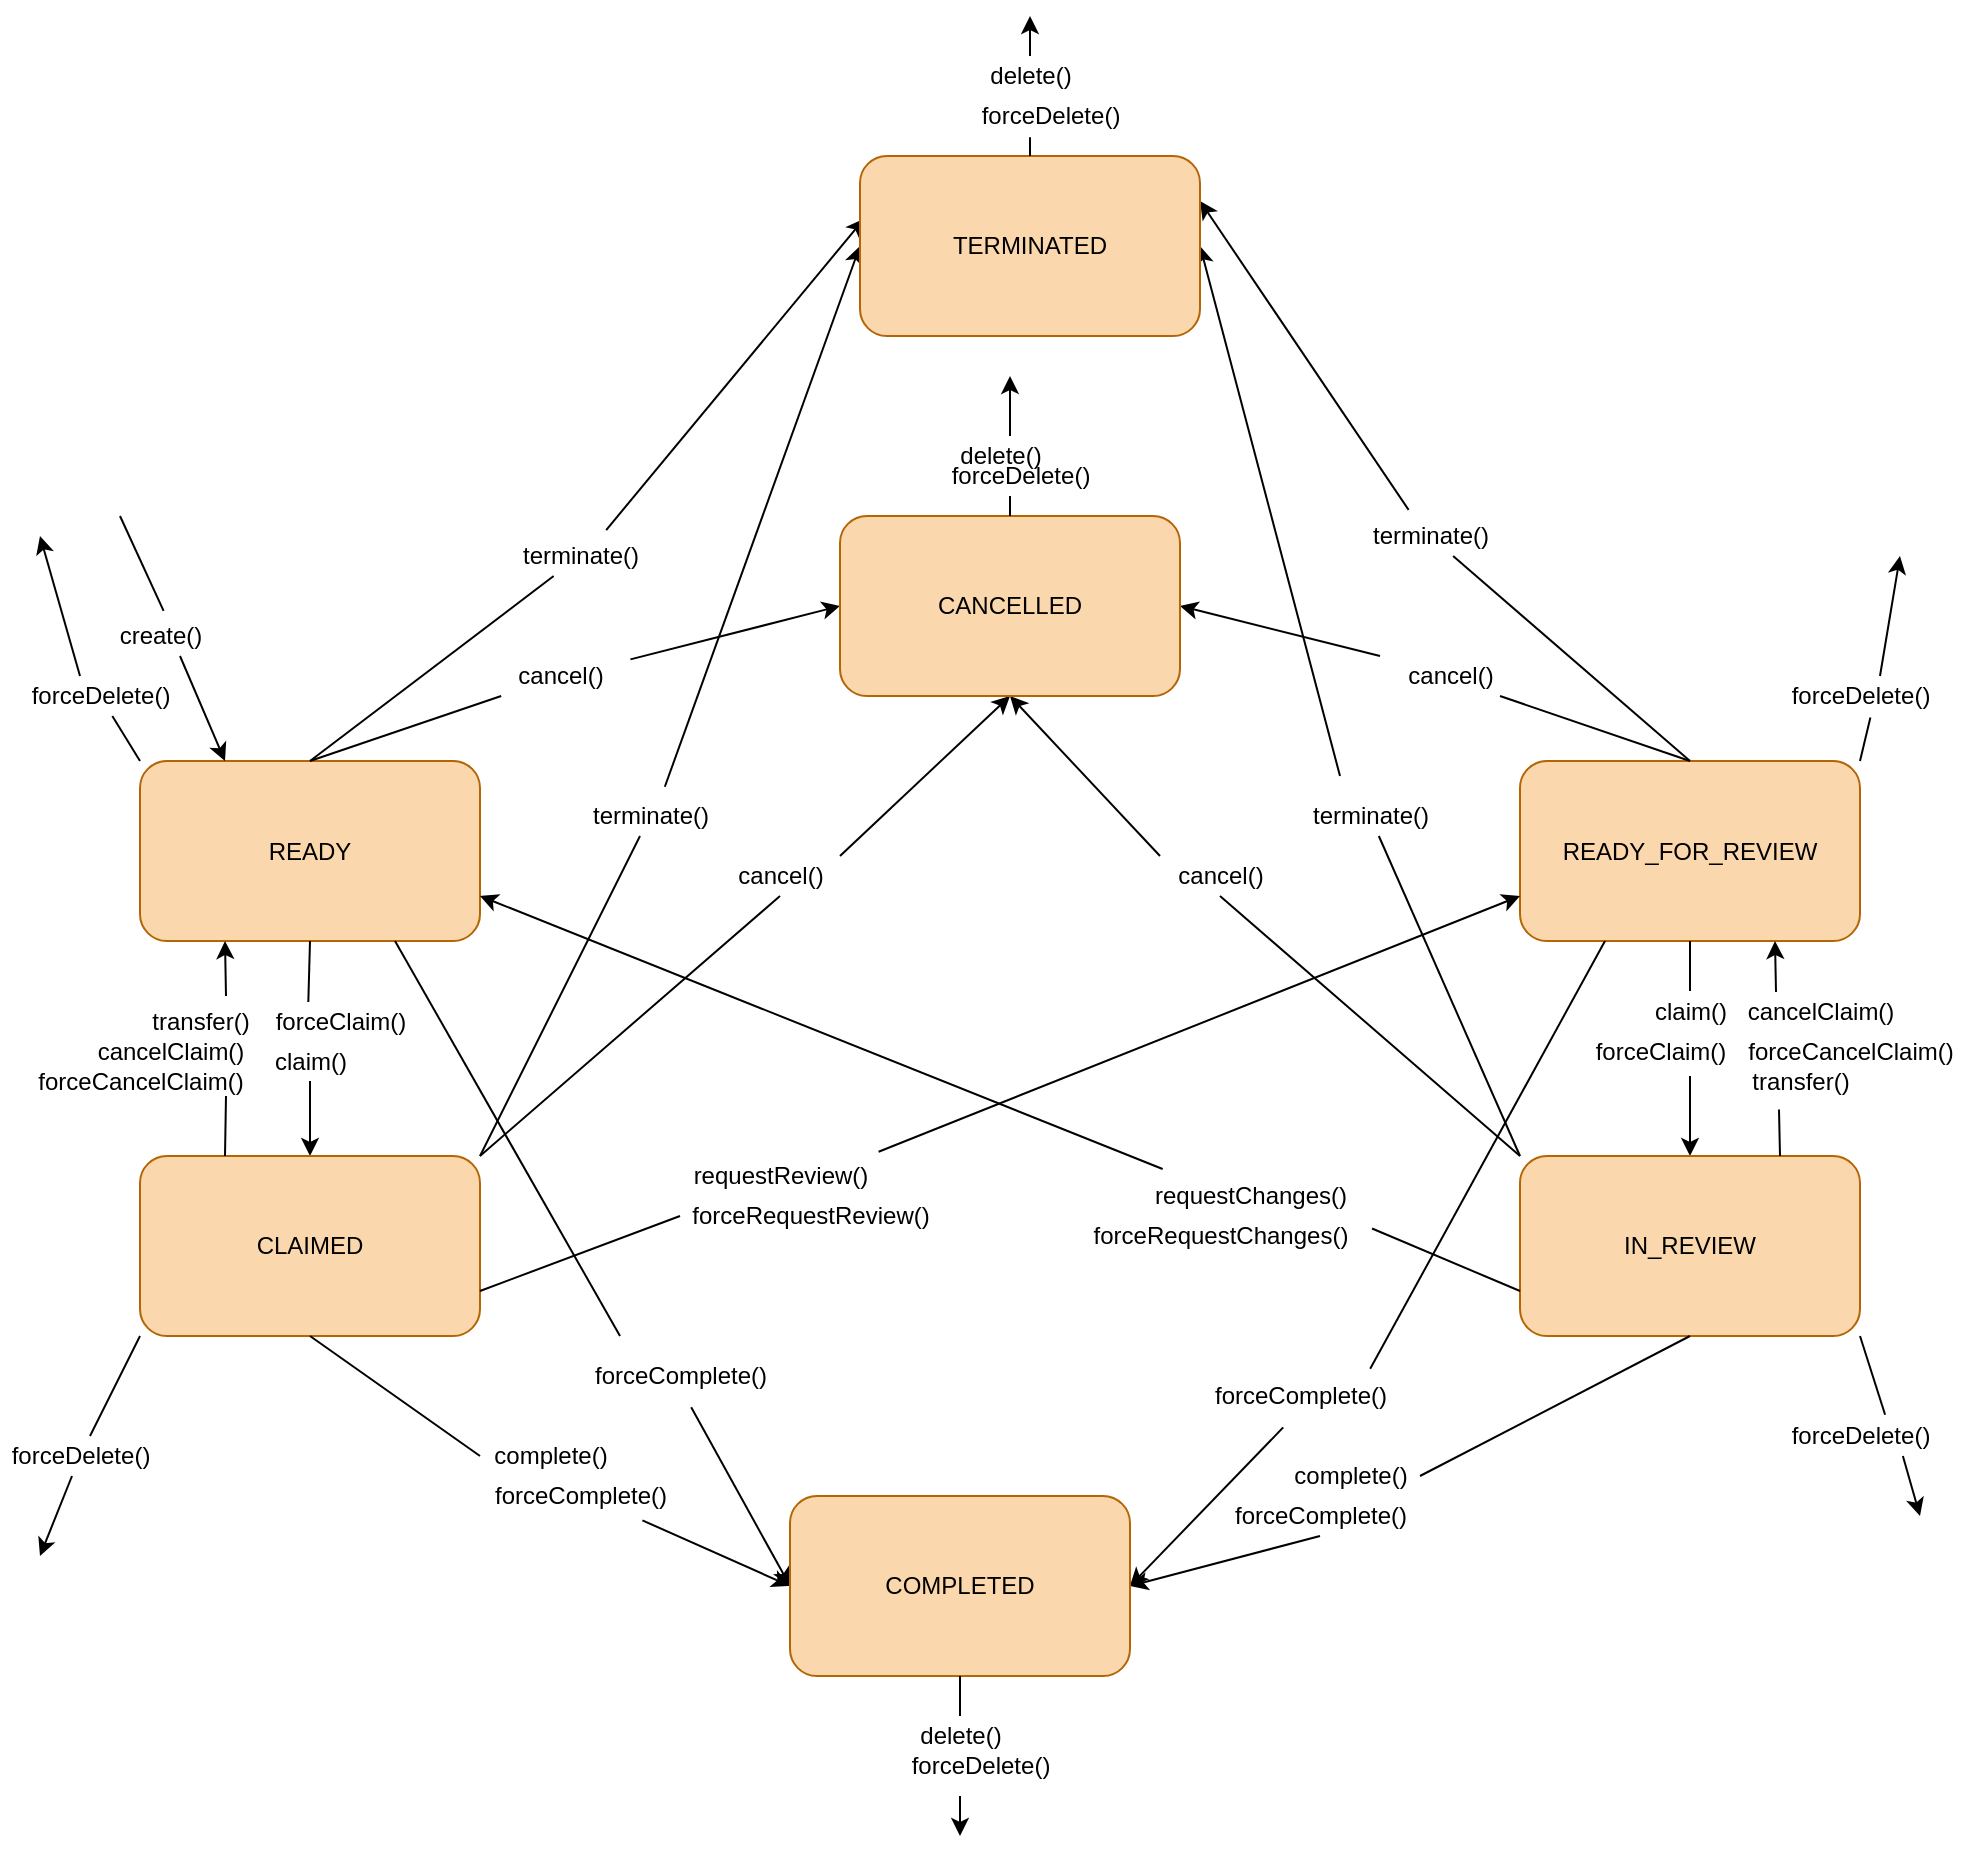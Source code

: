 <mxfile>
    <diagram id="PnNwpbYG1peqZBWpXUGm" name="Page-1">
        <mxGraphModel dx="1642" dy="1725" grid="1" gridSize="10" guides="1" tooltips="1" connect="1" arrows="1" fold="1" page="1" pageScale="1" pageWidth="827" pageHeight="1169" math="0" shadow="0">
            <root>
                <mxCell id="0"/>
                <mxCell id="1" parent="0"/>
                <mxCell id="51" value="forceCancelClaim()" style="text;html=1;align=center;verticalAlign=middle;resizable=0;points=[];autosize=1;strokeColor=none;fillColor=none;" parent="1" vertex="1">
                    <mxGeometry x="645" y="217.5" width="120" height="20" as="geometry"/>
                </mxCell>
                <mxCell id="52" value="transfer()" style="text;html=1;align=center;verticalAlign=middle;resizable=0;points=[];autosize=1;strokeColor=none;fillColor=none;" parent="1" vertex="1">
                    <mxGeometry x="650" y="232.5" width="60" height="20" as="geometry"/>
                </mxCell>
                <mxCell id="33" style="edgeStyle=none;html=1;entryX=0.5;entryY=0;entryDx=0;entryDy=0;startArrow=none;" parent="1" target="14" edge="1">
                    <mxGeometry relative="1" as="geometry">
                        <mxPoint x="625" y="240" as="sourcePoint"/>
                    </mxGeometry>
                </mxCell>
                <mxCell id="78" style="edgeStyle=none;html=1;entryX=1;entryY=0.5;entryDx=0;entryDy=0;startArrow=none;" edge="1" parent="1" target="17">
                    <mxGeometry relative="1" as="geometry">
                        <mxPoint x="470" y="30" as="sourcePoint"/>
                    </mxGeometry>
                </mxCell>
                <mxCell id="79" style="edgeStyle=none;html=1;exitX=0.347;exitY=-0.154;exitDx=0;exitDy=0;entryX=1;entryY=0.25;entryDx=0;entryDy=0;startArrow=none;exitPerimeter=0;" edge="1" parent="1" source="102" target="16">
                    <mxGeometry relative="1" as="geometry"/>
                </mxCell>
                <mxCell id="117" style="edgeStyle=none;html=1;exitX=0.625;exitY=0;exitDx=0;exitDy=0;startArrow=none;startFill=0;endArrow=classic;endFill=1;exitPerimeter=0;" edge="1" parent="1" source="148">
                    <mxGeometry relative="1" as="geometry">
                        <mxPoint x="730" y="-20" as="targetPoint"/>
                    </mxGeometry>
                </mxCell>
                <mxCell id="125" style="edgeStyle=none;html=1;entryX=1;entryY=0.5;entryDx=0;entryDy=0;startArrow=none;startFill=0;endArrow=classic;endFill=1;exitX=0.416;exitY=1.285;exitDx=0;exitDy=0;exitPerimeter=0;" edge="1" parent="1" source="128" target="15">
                    <mxGeometry relative="1" as="geometry">
                        <mxPoint x="410" y="410" as="sourcePoint"/>
                    </mxGeometry>
                </mxCell>
                <mxCell id="6" value="READY_FOR_REVIEW" style="rounded=1;whiteSpace=wrap;html=1;fillColor=#fad7ac;strokeColor=#b46504;" parent="1" vertex="1">
                    <mxGeometry x="540" y="82.5" width="170" height="90" as="geometry"/>
                </mxCell>
                <mxCell id="20" style="edgeStyle=none;html=1;exitX=0.5;exitY=1;exitDx=0;exitDy=0;entryX=0.5;entryY=0;entryDx=0;entryDy=0;startArrow=none;" parent="1" source="21" target="13" edge="1">
                    <mxGeometry relative="1" as="geometry"/>
                </mxCell>
                <mxCell id="75" style="edgeStyle=none;html=1;exitX=1.087;exitY=0.085;exitDx=0;exitDy=0;entryX=0;entryY=0.5;entryDx=0;entryDy=0;startArrow=none;exitPerimeter=0;" edge="1" parent="1" source="98" target="17">
                    <mxGeometry relative="1" as="geometry"/>
                </mxCell>
                <mxCell id="76" style="edgeStyle=none;html=1;exitX=0.687;exitY=-0.149;exitDx=0;exitDy=0;entryX=0.012;entryY=0.349;entryDx=0;entryDy=0;entryPerimeter=0;startArrow=none;exitPerimeter=0;" edge="1" parent="1" source="100" target="16">
                    <mxGeometry relative="1" as="geometry"/>
                </mxCell>
                <mxCell id="112" style="edgeStyle=none;html=1;exitX=0.53;exitY=-0.128;exitDx=0;exitDy=0;startArrow=none;startFill=1;endArrow=none;endFill=0;exitPerimeter=0;" edge="1" parent="1" source="113">
                    <mxGeometry relative="1" as="geometry">
                        <mxPoint x="-160" y="-40" as="targetPoint"/>
                    </mxGeometry>
                </mxCell>
                <mxCell id="119" style="edgeStyle=none;html=1;exitX=0.375;exitY=0;exitDx=0;exitDy=0;startArrow=none;startFill=0;endArrow=classic;endFill=1;exitPerimeter=0;" edge="1" parent="1" source="137">
                    <mxGeometry relative="1" as="geometry">
                        <mxPoint x="-200" y="-30" as="targetPoint"/>
                    </mxGeometry>
                </mxCell>
                <mxCell id="127" style="edgeStyle=none;html=1;exitX=0.556;exitY=1.28;exitDx=0;exitDy=0;entryX=0;entryY=0.5;entryDx=0;entryDy=0;startArrow=none;startFill=0;endArrow=classic;endFill=1;exitPerimeter=0;" edge="1" parent="1" source="130" target="15">
                    <mxGeometry relative="1" as="geometry"/>
                </mxCell>
                <mxCell id="12" value="READY" style="rounded=1;whiteSpace=wrap;html=1;fillColor=#fad7ac;strokeColor=#b46504;" parent="1" vertex="1">
                    <mxGeometry x="-150" y="82.5" width="170" height="90" as="geometry"/>
                </mxCell>
                <mxCell id="22" style="edgeStyle=none;html=1;exitX=0.812;exitY=1.109;exitDx=0;exitDy=0;entryX=0;entryY=0.5;entryDx=0;entryDy=0;startArrow=none;exitPerimeter=0;" parent="1" source="29" target="15" edge="1">
                    <mxGeometry relative="1" as="geometry"/>
                </mxCell>
                <mxCell id="45" style="edgeStyle=none;html=1;entryX=0.25;entryY=1;entryDx=0;entryDy=0;startArrow=none;" parent="1" target="12" edge="1">
                    <mxGeometry relative="1" as="geometry">
                        <mxPoint x="-107" y="200" as="sourcePoint"/>
                    </mxGeometry>
                </mxCell>
                <mxCell id="71" style="edgeStyle=none;html=1;exitX=0.993;exitY=-0.107;exitDx=0;exitDy=0;entryX=0;entryY=0.75;entryDx=0;entryDy=0;startArrow=none;exitPerimeter=0;" edge="1" parent="1" source="31" target="6">
                    <mxGeometry relative="1" as="geometry"/>
                </mxCell>
                <mxCell id="73" style="edgeStyle=none;html=1;exitX=1;exitY=0;exitDx=0;exitDy=0;entryX=0.5;entryY=1;entryDx=0;entryDy=0;startArrow=none;" edge="1" parent="1" source="108" target="17">
                    <mxGeometry relative="1" as="geometry"/>
                </mxCell>
                <mxCell id="74" style="edgeStyle=none;html=1;exitX=0.606;exitY=-0.232;exitDx=0;exitDy=0;entryX=0;entryY=0.5;entryDx=0;entryDy=0;startArrow=none;exitPerimeter=0;" edge="1" parent="1" source="104" target="16">
                    <mxGeometry relative="1" as="geometry">
                        <mxPoint x="190" y="-80" as="targetPoint"/>
                    </mxGeometry>
                </mxCell>
                <mxCell id="120" style="edgeStyle=none;html=1;startArrow=none;startFill=0;endArrow=classic;endFill=1;" edge="1" parent="1" source="135">
                    <mxGeometry relative="1" as="geometry">
                        <mxPoint x="-200" y="480" as="targetPoint"/>
                    </mxGeometry>
                </mxCell>
                <mxCell id="13" value="CLAIMED" style="rounded=1;whiteSpace=wrap;html=1;fillColor=#fad7ac;strokeColor=#b46504;" parent="1" vertex="1">
                    <mxGeometry x="-150" y="280" width="170" height="90" as="geometry"/>
                </mxCell>
                <mxCell id="36" style="edgeStyle=none;html=1;exitX=0.5;exitY=1;exitDx=0;exitDy=0;entryX=1;entryY=0.5;entryDx=0;entryDy=0;startArrow=none;" parent="1" source="38" edge="1" target="15">
                    <mxGeometry relative="1" as="geometry">
                        <mxPoint x="360" y="490" as="targetPoint"/>
                    </mxGeometry>
                </mxCell>
                <mxCell id="49" style="edgeStyle=none;html=1;entryX=0.75;entryY=1;entryDx=0;entryDy=0;startArrow=none;" parent="1" target="6" edge="1">
                    <mxGeometry relative="1" as="geometry">
                        <mxPoint x="668" y="198" as="sourcePoint"/>
                    </mxGeometry>
                </mxCell>
                <mxCell id="70" style="edgeStyle=none;html=1;exitX=0.103;exitY=-0.175;exitDx=0;exitDy=0;entryX=1;entryY=0.75;entryDx=0;entryDy=0;startArrow=none;exitPerimeter=0;" edge="1" parent="1" source="40" target="12">
                    <mxGeometry relative="1" as="geometry"/>
                </mxCell>
                <mxCell id="77" style="edgeStyle=none;html=1;exitX=0;exitY=0;exitDx=0;exitDy=0;entryX=0.5;entryY=1;entryDx=0;entryDy=0;startArrow=none;" edge="1" parent="1" source="110" target="17">
                    <mxGeometry relative="1" as="geometry"/>
                </mxCell>
                <mxCell id="80" style="edgeStyle=none;html=1;entryX=1;entryY=0.5;entryDx=0;entryDy=0;startArrow=none;" edge="1" parent="1" target="16">
                    <mxGeometry relative="1" as="geometry">
                        <mxPoint x="450" y="90" as="sourcePoint"/>
                    </mxGeometry>
                </mxCell>
                <mxCell id="118" style="edgeStyle=none;html=1;startArrow=none;startFill=0;endArrow=classic;endFill=1;exitX=0.768;exitY=1.001;exitDx=0;exitDy=0;exitPerimeter=0;" edge="1" parent="1" source="150">
                    <mxGeometry relative="1" as="geometry">
                        <mxPoint x="740" y="460" as="targetPoint"/>
                        <mxPoint x="730" y="440" as="sourcePoint"/>
                    </mxGeometry>
                </mxCell>
                <mxCell id="14" value="IN_REVIEW" style="rounded=1;whiteSpace=wrap;html=1;fillColor=#fad7ac;strokeColor=#b46504;" parent="1" vertex="1">
                    <mxGeometry x="540" y="280" width="170" height="90" as="geometry"/>
                </mxCell>
                <mxCell id="121" style="edgeStyle=none;html=1;startArrow=none;startFill=0;endArrow=classic;endFill=1;" edge="1" parent="1">
                    <mxGeometry relative="1" as="geometry">
                        <mxPoint x="260" y="620" as="targetPoint"/>
                        <mxPoint x="260" y="600" as="sourcePoint"/>
                    </mxGeometry>
                </mxCell>
                <mxCell id="15" value="COMPLETED" style="rounded=1;whiteSpace=wrap;html=1;fillColor=#fad7ac;strokeColor=#b46504;" parent="1" vertex="1">
                    <mxGeometry x="175" y="450" width="170" height="90" as="geometry"/>
                </mxCell>
                <mxCell id="124" style="edgeStyle=none;html=1;startArrow=none;startFill=0;endArrow=classic;endFill=1;" edge="1" parent="1">
                    <mxGeometry relative="1" as="geometry">
                        <mxPoint x="295" y="-290" as="targetPoint"/>
                        <mxPoint x="295" y="-270" as="sourcePoint"/>
                    </mxGeometry>
                </mxCell>
                <mxCell id="16" value="TERMINATED" style="rounded=1;whiteSpace=wrap;html=1;fillColor=#fad7ac;strokeColor=#b46504;" parent="1" vertex="1">
                    <mxGeometry x="210" y="-220" width="170" height="90" as="geometry"/>
                </mxCell>
                <mxCell id="123" style="edgeStyle=none;html=1;startArrow=none;startFill=0;endArrow=classic;endFill=1;" edge="1" parent="1">
                    <mxGeometry relative="1" as="geometry">
                        <mxPoint x="285" y="-110" as="targetPoint"/>
                        <mxPoint x="285" y="-80" as="sourcePoint"/>
                    </mxGeometry>
                </mxCell>
                <mxCell id="17" value="CANCELLED" style="rounded=1;whiteSpace=wrap;html=1;fillColor=#fad7ac;strokeColor=#b46504;" parent="1" vertex="1">
                    <mxGeometry x="200" y="-40" width="170" height="90" as="geometry"/>
                </mxCell>
                <mxCell id="28" value="forceClaim()" style="text;html=1;align=center;verticalAlign=middle;resizable=0;points=[];autosize=1;strokeColor=none;fillColor=none;" parent="1" vertex="1">
                    <mxGeometry x="-90" y="202.5" width="80" height="20" as="geometry"/>
                </mxCell>
                <mxCell id="29" value="forceComplete()" style="text;html=1;align=center;verticalAlign=middle;resizable=0;points=[];autosize=1;strokeColor=none;fillColor=none;" parent="1" vertex="1">
                    <mxGeometry x="20" y="440" width="100" height="20" as="geometry"/>
                </mxCell>
                <mxCell id="32" value="forceRequestReview()" style="text;html=1;align=center;verticalAlign=middle;resizable=0;points=[];autosize=1;strokeColor=none;fillColor=none;" parent="1" vertex="1">
                    <mxGeometry x="120" y="300" width="130" height="20" as="geometry"/>
                </mxCell>
                <mxCell id="35" value="forceClaim()" style="text;html=1;align=center;verticalAlign=middle;resizable=0;points=[];autosize=1;strokeColor=none;fillColor=none;" parent="1" vertex="1">
                    <mxGeometry x="570" y="217.5" width="80" height="20" as="geometry"/>
                </mxCell>
                <mxCell id="37" value="complete()" style="text;html=1;align=center;verticalAlign=middle;resizable=0;points=[];autosize=1;strokeColor=none;fillColor=none;" parent="1" vertex="1">
                    <mxGeometry x="420" y="430" width="70" height="20" as="geometry"/>
                </mxCell>
                <mxCell id="41" value="forceRequestChanges()" style="text;html=1;align=center;verticalAlign=middle;resizable=0;points=[];autosize=1;strokeColor=none;fillColor=none;" parent="1" vertex="1">
                    <mxGeometry x="320" y="310" width="140" height="20" as="geometry"/>
                </mxCell>
                <mxCell id="46" value="cancelClaim()" style="text;html=1;align=center;verticalAlign=middle;resizable=0;points=[];autosize=1;strokeColor=none;fillColor=none;" parent="1" vertex="1">
                    <mxGeometry x="-180" y="217.5" width="90" height="20" as="geometry"/>
                </mxCell>
                <mxCell id="47" value="forceCancelClaim()" style="text;html=1;align=center;verticalAlign=middle;resizable=0;points=[];autosize=1;strokeColor=none;fillColor=none;" parent="1" vertex="1">
                    <mxGeometry x="-210" y="232.5" width="120" height="20" as="geometry"/>
                </mxCell>
                <mxCell id="81" value="cancel()" style="text;html=1;align=center;verticalAlign=middle;resizable=0;points=[];autosize=1;strokeColor=none;fillColor=none;" vertex="1" parent="1">
                    <mxGeometry x="475" y="30" width="60" height="20" as="geometry"/>
                </mxCell>
                <mxCell id="82" value="" style="edgeStyle=none;html=1;exitX=0.5;exitY=0;exitDx=0;exitDy=0;endArrow=none;" edge="1" parent="1" source="6">
                    <mxGeometry relative="1" as="geometry">
                        <mxPoint x="625" y="82.5" as="sourcePoint"/>
                        <mxPoint x="530" y="50" as="targetPoint"/>
                    </mxGeometry>
                </mxCell>
                <mxCell id="40" value="requestChanges()" style="text;html=1;align=center;verticalAlign=middle;resizable=0;points=[];autosize=1;strokeColor=none;fillColor=none;" parent="1" vertex="1">
                    <mxGeometry x="350" y="290" width="110" height="20" as="geometry"/>
                </mxCell>
                <mxCell id="85" value="" style="edgeStyle=none;html=1;exitX=0;exitY=0.75;exitDx=0;exitDy=0;entryX=1.043;entryY=0.313;entryDx=0;entryDy=0;endArrow=none;entryPerimeter=0;" edge="1" parent="1" source="14" target="41">
                    <mxGeometry relative="1" as="geometry">
                        <mxPoint x="540" y="347.5" as="sourcePoint"/>
                        <mxPoint x="20" y="150" as="targetPoint"/>
                    </mxGeometry>
                </mxCell>
                <mxCell id="31" value="requestReview()" style="text;html=1;align=center;verticalAlign=middle;resizable=0;points=[];autosize=1;strokeColor=none;fillColor=none;" parent="1" vertex="1">
                    <mxGeometry x="120" y="280" width="100" height="20" as="geometry"/>
                </mxCell>
                <mxCell id="86" value="" style="edgeStyle=none;html=1;exitX=1;exitY=0.75;exitDx=0;exitDy=0;entryX=0;entryY=0.5;entryDx=0;entryDy=0;endArrow=none;entryPerimeter=0;" edge="1" parent="1" source="13" target="32">
                    <mxGeometry relative="1" as="geometry">
                        <mxPoint x="20" y="347.5" as="sourcePoint"/>
                        <mxPoint x="540" y="150" as="targetPoint"/>
                    </mxGeometry>
                </mxCell>
                <mxCell id="38" value="forceComplete()" style="text;html=1;align=center;verticalAlign=middle;resizable=0;points=[];autosize=1;strokeColor=none;fillColor=none;" parent="1" vertex="1">
                    <mxGeometry x="390" y="450" width="100" height="20" as="geometry"/>
                </mxCell>
                <mxCell id="87" value="" style="edgeStyle=none;html=1;exitX=0.5;exitY=1;exitDx=0;exitDy=0;endArrow=none;" edge="1" parent="1" source="14">
                    <mxGeometry relative="1" as="geometry">
                        <mxPoint x="490" y="440" as="targetPoint"/>
                        <mxPoint x="625" y="370" as="sourcePoint"/>
                    </mxGeometry>
                </mxCell>
                <mxCell id="23" value="complete()" style="text;html=1;align=center;verticalAlign=middle;resizable=0;points=[];autosize=1;strokeColor=none;fillColor=none;" parent="1" vertex="1">
                    <mxGeometry x="20" y="420" width="70" height="20" as="geometry"/>
                </mxCell>
                <mxCell id="88" value="" style="edgeStyle=none;html=1;exitX=0.5;exitY=1;exitDx=0;exitDy=0;entryX=0;entryY=0.5;entryDx=0;entryDy=0;endArrow=none;" edge="1" parent="1" source="13" target="23">
                    <mxGeometry relative="1" as="geometry">
                        <mxPoint x="-65" y="370" as="sourcePoint"/>
                        <mxPoint x="175" y="495" as="targetPoint"/>
                    </mxGeometry>
                </mxCell>
                <mxCell id="53" value="transfer()" style="text;html=1;align=center;verticalAlign=middle;resizable=0;points=[];autosize=1;strokeColor=none;fillColor=none;" parent="1" vertex="1">
                    <mxGeometry x="-150" y="202.5" width="60" height="20" as="geometry"/>
                </mxCell>
                <mxCell id="89" value="" style="edgeStyle=none;html=1;exitX=0.25;exitY=0;exitDx=0;exitDy=0;endArrow=none;" edge="1" parent="1" source="13">
                    <mxGeometry relative="1" as="geometry">
                        <mxPoint x="-107.5" y="280" as="sourcePoint"/>
                        <mxPoint x="-107" y="250" as="targetPoint"/>
                    </mxGeometry>
                </mxCell>
                <mxCell id="21" value="claim()" style="text;html=1;align=center;verticalAlign=middle;resizable=0;points=[];autosize=1;strokeColor=none;fillColor=none;" parent="1" vertex="1">
                    <mxGeometry x="-90" y="222.5" width="50" height="20" as="geometry"/>
                </mxCell>
                <mxCell id="90" value="" style="edgeStyle=none;html=1;exitX=0.5;exitY=1;exitDx=0;exitDy=0;endArrow=none;entryX=0.302;entryY=0.024;entryDx=0;entryDy=0;entryPerimeter=0;" edge="1" parent="1" source="12" target="28">
                    <mxGeometry relative="1" as="geometry">
                        <mxPoint x="-65" y="172.5" as="sourcePoint"/>
                        <mxPoint x="-65" y="200" as="targetPoint"/>
                    </mxGeometry>
                </mxCell>
                <mxCell id="34" value="claim()" style="text;html=1;align=center;verticalAlign=middle;resizable=0;points=[];autosize=1;strokeColor=none;fillColor=none;" parent="1" vertex="1">
                    <mxGeometry x="600" y="197.5" width="50" height="20" as="geometry"/>
                </mxCell>
                <mxCell id="93" value="" style="edgeStyle=none;html=1;exitX=0.5;exitY=1;exitDx=0;exitDy=0;entryX=0.5;entryY=0;entryDx=0;entryDy=0;endArrow=none;" edge="1" parent="1" source="6" target="34">
                    <mxGeometry relative="1" as="geometry">
                        <mxPoint x="625" y="172.5" as="sourcePoint"/>
                        <mxPoint x="625" y="280" as="targetPoint"/>
                    </mxGeometry>
                </mxCell>
                <mxCell id="50" value="cancelClaim()" style="text;html=1;align=center;verticalAlign=middle;resizable=0;points=[];autosize=1;strokeColor=none;fillColor=none;" parent="1" vertex="1">
                    <mxGeometry x="645" y="197.5" width="90" height="20" as="geometry"/>
                </mxCell>
                <mxCell id="97" value="" style="edgeStyle=none;html=1;entryX=0.325;entryY=1.212;entryDx=0;entryDy=0;endArrow=none;entryPerimeter=0;" edge="1" parent="1" target="52">
                    <mxGeometry relative="1" as="geometry">
                        <mxPoint x="670" y="280" as="sourcePoint"/>
                        <mxPoint x="740" y="232.5" as="targetPoint"/>
                    </mxGeometry>
                </mxCell>
                <mxCell id="98" value="cancel()" style="text;html=1;align=center;verticalAlign=middle;resizable=0;points=[];autosize=1;strokeColor=none;fillColor=none;" vertex="1" parent="1">
                    <mxGeometry x="30" y="30" width="60" height="20" as="geometry"/>
                </mxCell>
                <mxCell id="99" value="" style="edgeStyle=none;html=1;exitX=0.5;exitY=0;exitDx=0;exitDy=0;endArrow=none;" edge="1" parent="1" source="12" target="98">
                    <mxGeometry relative="1" as="geometry">
                        <mxPoint x="-65" y="82.5" as="sourcePoint"/>
                        <mxPoint x="200" y="5" as="targetPoint"/>
                    </mxGeometry>
                </mxCell>
                <mxCell id="100" value="terminate()" style="text;html=1;align=center;verticalAlign=middle;resizable=0;points=[];autosize=1;strokeColor=none;fillColor=none;" vertex="1" parent="1">
                    <mxGeometry x="35" y="-30" width="70" height="20" as="geometry"/>
                </mxCell>
                <mxCell id="101" value="" style="edgeStyle=none;html=1;exitX=0.5;exitY=0;exitDx=0;exitDy=0;endArrow=none;" edge="1" parent="1" source="12" target="100">
                    <mxGeometry relative="1" as="geometry">
                        <mxPoint x="-65" y="82.5" as="sourcePoint"/>
                        <mxPoint x="202.04" y="-118.59" as="targetPoint"/>
                    </mxGeometry>
                </mxCell>
                <mxCell id="102" value="terminate()" style="text;html=1;align=center;verticalAlign=middle;resizable=0;points=[];autosize=1;strokeColor=none;fillColor=none;" vertex="1" parent="1">
                    <mxGeometry x="460" y="-40" width="70" height="20" as="geometry"/>
                </mxCell>
                <mxCell id="103" value="" style="edgeStyle=none;html=1;exitX=0.5;exitY=0;exitDx=0;exitDy=0;endArrow=none;" edge="1" parent="1" source="6" target="102">
                    <mxGeometry relative="1" as="geometry">
                        <mxPoint x="625" y="82.5" as="sourcePoint"/>
                        <mxPoint x="370" y="-127.5" as="targetPoint"/>
                    </mxGeometry>
                </mxCell>
                <mxCell id="104" value="terminate()" style="text;html=1;align=center;verticalAlign=middle;resizable=0;points=[];autosize=1;strokeColor=none;fillColor=none;" vertex="1" parent="1">
                    <mxGeometry x="70" y="100" width="70" height="20" as="geometry"/>
                </mxCell>
                <mxCell id="105" value="" style="edgeStyle=none;html=1;exitX=1;exitY=0;exitDx=0;exitDy=0;endArrow=none;" edge="1" parent="1" source="13" target="104">
                    <mxGeometry relative="1" as="geometry">
                        <mxPoint x="200" y="-105" as="targetPoint"/>
                        <mxPoint x="20" y="280" as="sourcePoint"/>
                    </mxGeometry>
                </mxCell>
                <mxCell id="106" value="terminate()" style="text;html=1;align=center;verticalAlign=middle;resizable=0;points=[];autosize=1;strokeColor=none;fillColor=none;" vertex="1" parent="1">
                    <mxGeometry x="430" y="100" width="70" height="20" as="geometry"/>
                </mxCell>
                <mxCell id="107" value="" style="edgeStyle=none;html=1;exitX=0;exitY=0;exitDx=0;exitDy=0;endArrow=none;" edge="1" parent="1" source="14" target="106">
                    <mxGeometry relative="1" as="geometry">
                        <mxPoint x="540" y="280" as="sourcePoint"/>
                        <mxPoint x="370" y="-105" as="targetPoint"/>
                    </mxGeometry>
                </mxCell>
                <mxCell id="108" value="cancel()" style="text;html=1;align=center;verticalAlign=middle;resizable=0;points=[];autosize=1;strokeColor=none;fillColor=none;" vertex="1" parent="1">
                    <mxGeometry x="140" y="130" width="60" height="20" as="geometry"/>
                </mxCell>
                <mxCell id="109" value="" style="edgeStyle=none;html=1;exitX=1;exitY=0;exitDx=0;exitDy=0;entryX=0.5;entryY=1;entryDx=0;entryDy=0;endArrow=none;" edge="1" parent="1" source="13" target="108">
                    <mxGeometry relative="1" as="geometry">
                        <mxPoint x="20" y="280" as="sourcePoint"/>
                        <mxPoint x="285" y="50" as="targetPoint"/>
                    </mxGeometry>
                </mxCell>
                <mxCell id="110" value="cancel()" style="text;html=1;align=center;verticalAlign=middle;resizable=0;points=[];autosize=1;strokeColor=none;fillColor=none;" vertex="1" parent="1">
                    <mxGeometry x="360" y="130" width="60" height="20" as="geometry"/>
                </mxCell>
                <mxCell id="111" value="" style="edgeStyle=none;html=1;exitX=0;exitY=0;exitDx=0;exitDy=0;entryX=0.5;entryY=1;entryDx=0;entryDy=0;endArrow=none;" edge="1" parent="1" source="14" target="110">
                    <mxGeometry relative="1" as="geometry">
                        <mxPoint x="540" y="280" as="sourcePoint"/>
                        <mxPoint x="285" y="50" as="targetPoint"/>
                    </mxGeometry>
                </mxCell>
                <mxCell id="113" value="create()" style="text;html=1;align=center;verticalAlign=middle;resizable=0;points=[];autosize=1;strokeColor=none;fillColor=none;" vertex="1" parent="1">
                    <mxGeometry x="-170" y="10" width="60" height="20" as="geometry"/>
                </mxCell>
                <mxCell id="114" value="" style="edgeStyle=none;html=1;exitX=0.25;exitY=0;exitDx=0;exitDy=0;startArrow=classic;startFill=1;endArrow=none;endFill=0;" edge="1" parent="1" source="12">
                    <mxGeometry relative="1" as="geometry">
                        <mxPoint x="-130" y="30" as="targetPoint"/>
                        <mxPoint x="-107.5" y="82.5" as="sourcePoint"/>
                    </mxGeometry>
                </mxCell>
                <mxCell id="128" value="forceComplete()" style="text;html=1;align=center;verticalAlign=middle;resizable=0;points=[];autosize=1;strokeColor=none;fillColor=none;" vertex="1" parent="1">
                    <mxGeometry x="380" y="390" width="100" height="20" as="geometry"/>
                </mxCell>
                <mxCell id="129" value="" style="edgeStyle=none;html=1;exitX=0.25;exitY=1;exitDx=0;exitDy=0;entryX=0.851;entryY=-0.18;entryDx=0;entryDy=0;startArrow=none;startFill=0;endArrow=none;endFill=1;entryPerimeter=0;" edge="1" parent="1" source="6" target="128">
                    <mxGeometry relative="1" as="geometry">
                        <mxPoint x="582.5" y="172.5" as="sourcePoint"/>
                        <mxPoint x="345" y="495" as="targetPoint"/>
                    </mxGeometry>
                </mxCell>
                <mxCell id="130" value="forceComplete()" style="text;html=1;align=center;verticalAlign=middle;resizable=0;points=[];autosize=1;strokeColor=none;fillColor=none;" vertex="1" parent="1">
                    <mxGeometry x="70" y="380" width="100" height="20" as="geometry"/>
                </mxCell>
                <mxCell id="131" value="" style="edgeStyle=none;html=1;exitX=0.75;exitY=1;exitDx=0;exitDy=0;startArrow=none;startFill=0;endArrow=none;endFill=1;" edge="1" parent="1" source="12">
                    <mxGeometry relative="1" as="geometry">
                        <mxPoint x="-22.5" y="172.5" as="sourcePoint"/>
                        <mxPoint x="90" y="370" as="targetPoint"/>
                    </mxGeometry>
                </mxCell>
                <mxCell id="132" value="delete()" style="text;html=1;align=center;verticalAlign=middle;resizable=0;points=[];autosize=1;strokeColor=none;fillColor=none;" vertex="1" parent="1">
                    <mxGeometry x="230" y="560" width="60" height="20" as="geometry"/>
                </mxCell>
                <mxCell id="133" value="" style="edgeStyle=none;html=1;exitX=0.5;exitY=1;exitDx=0;exitDy=0;startArrow=none;startFill=0;endArrow=none;endFill=1;" edge="1" parent="1" source="15" target="132">
                    <mxGeometry relative="1" as="geometry">
                        <mxPoint x="260.158" y="600" as="targetPoint"/>
                        <mxPoint x="260" y="540" as="sourcePoint"/>
                    </mxGeometry>
                </mxCell>
                <mxCell id="134" value="forceDelete()" style="text;html=1;align=center;verticalAlign=middle;resizable=0;points=[];autosize=1;strokeColor=none;fillColor=none;" vertex="1" parent="1">
                    <mxGeometry x="230" y="575" width="80" height="20" as="geometry"/>
                </mxCell>
                <mxCell id="135" value="forceDelete()" style="text;html=1;align=center;verticalAlign=middle;resizable=0;points=[];autosize=1;strokeColor=none;fillColor=none;" vertex="1" parent="1">
                    <mxGeometry x="-220" y="420" width="80" height="20" as="geometry"/>
                </mxCell>
                <mxCell id="136" value="" style="edgeStyle=none;html=1;exitX=0;exitY=1;exitDx=0;exitDy=0;startArrow=none;startFill=0;endArrow=none;endFill=1;" edge="1" parent="1" source="13" target="135">
                    <mxGeometry relative="1" as="geometry">
                        <mxPoint x="-210" y="490" as="targetPoint"/>
                        <mxPoint x="-150" y="370" as="sourcePoint"/>
                    </mxGeometry>
                </mxCell>
                <mxCell id="137" value="forceDelete()" style="text;html=1;align=center;verticalAlign=middle;resizable=0;points=[];autosize=1;strokeColor=none;fillColor=none;" vertex="1" parent="1">
                    <mxGeometry x="-210" y="40" width="80" height="20" as="geometry"/>
                </mxCell>
                <mxCell id="138" value="" style="edgeStyle=none;html=1;exitX=0;exitY=0;exitDx=0;exitDy=0;startArrow=none;startFill=0;endArrow=none;endFill=1;" edge="1" parent="1" source="12" target="137">
                    <mxGeometry relative="1" as="geometry">
                        <mxPoint x="-230" y="-70" as="targetPoint"/>
                        <mxPoint x="-150" y="82.5" as="sourcePoint"/>
                    </mxGeometry>
                </mxCell>
                <mxCell id="139" value="forceDelete()" style="text;html=1;align=center;verticalAlign=middle;resizable=0;points=[];autosize=1;strokeColor=none;fillColor=none;" vertex="1" parent="1">
                    <mxGeometry x="250" y="-70" width="80" height="20" as="geometry"/>
                </mxCell>
                <mxCell id="140" value="" style="edgeStyle=none;html=1;exitX=0.5;exitY=0;exitDx=0;exitDy=0;startArrow=none;startFill=0;endArrow=none;endFill=1;" edge="1" parent="1" source="17">
                    <mxGeometry relative="1" as="geometry">
                        <mxPoint x="285" y="-50" as="targetPoint"/>
                        <mxPoint x="285" y="-40" as="sourcePoint"/>
                    </mxGeometry>
                </mxCell>
                <mxCell id="142" value="delete()" style="text;html=1;align=center;verticalAlign=middle;resizable=0;points=[];autosize=1;strokeColor=none;fillColor=none;" vertex="1" parent="1">
                    <mxGeometry x="250" y="-80" width="60" height="20" as="geometry"/>
                </mxCell>
                <mxCell id="145" value="delete()" style="text;html=1;align=center;verticalAlign=middle;resizable=0;points=[];autosize=1;strokeColor=none;fillColor=none;" vertex="1" parent="1">
                    <mxGeometry x="265" y="-270" width="60" height="20" as="geometry"/>
                </mxCell>
                <mxCell id="146" value="" style="edgeStyle=none;html=1;exitX=0.5;exitY=0;exitDx=0;exitDy=0;startArrow=none;startFill=0;endArrow=none;endFill=1;entryX=0.375;entryY=1.029;entryDx=0;entryDy=0;entryPerimeter=0;" edge="1" parent="1" source="16" target="147">
                    <mxGeometry relative="1" as="geometry">
                        <mxPoint x="295.0" y="-280" as="targetPoint"/>
                        <mxPoint x="295.0" y="-220" as="sourcePoint"/>
                    </mxGeometry>
                </mxCell>
                <mxCell id="147" value="forceDelete()" style="text;html=1;align=center;verticalAlign=middle;resizable=0;points=[];autosize=1;strokeColor=none;fillColor=none;" vertex="1" parent="1">
                    <mxGeometry x="265" y="-250" width="80" height="20" as="geometry"/>
                </mxCell>
                <mxCell id="148" value="forceDelete()" style="text;html=1;align=center;verticalAlign=middle;resizable=0;points=[];autosize=1;strokeColor=none;fillColor=none;" vertex="1" parent="1">
                    <mxGeometry x="670" y="40" width="80" height="20" as="geometry"/>
                </mxCell>
                <mxCell id="149" value="" style="edgeStyle=none;html=1;exitX=1;exitY=0;exitDx=0;exitDy=0;startArrow=none;startFill=0;endArrow=none;endFill=1;entryX=0.565;entryY=1.04;entryDx=0;entryDy=0;entryPerimeter=0;" edge="1" parent="1" source="6" target="148">
                    <mxGeometry relative="1" as="geometry">
                        <mxPoint x="740" y="-70" as="targetPoint"/>
                        <mxPoint x="710" y="82.5" as="sourcePoint"/>
                    </mxGeometry>
                </mxCell>
                <mxCell id="150" value="forceDelete()" style="text;html=1;align=center;verticalAlign=middle;resizable=0;points=[];autosize=1;strokeColor=none;fillColor=none;" vertex="1" parent="1">
                    <mxGeometry x="670" y="410" width="80" height="20" as="geometry"/>
                </mxCell>
                <mxCell id="151" value="" style="edgeStyle=none;html=1;exitX=1;exitY=1;exitDx=0;exitDy=0;startArrow=none;startFill=0;endArrow=none;endFill=1;entryX=0.657;entryY=-0.032;entryDx=0;entryDy=0;entryPerimeter=0;" edge="1" parent="1" source="14" target="150">
                    <mxGeometry relative="1" as="geometry">
                        <mxPoint x="730" y="460" as="targetPoint"/>
                        <mxPoint x="710" y="370" as="sourcePoint"/>
                    </mxGeometry>
                </mxCell>
            </root>
        </mxGraphModel>
    </diagram>
</mxfile>